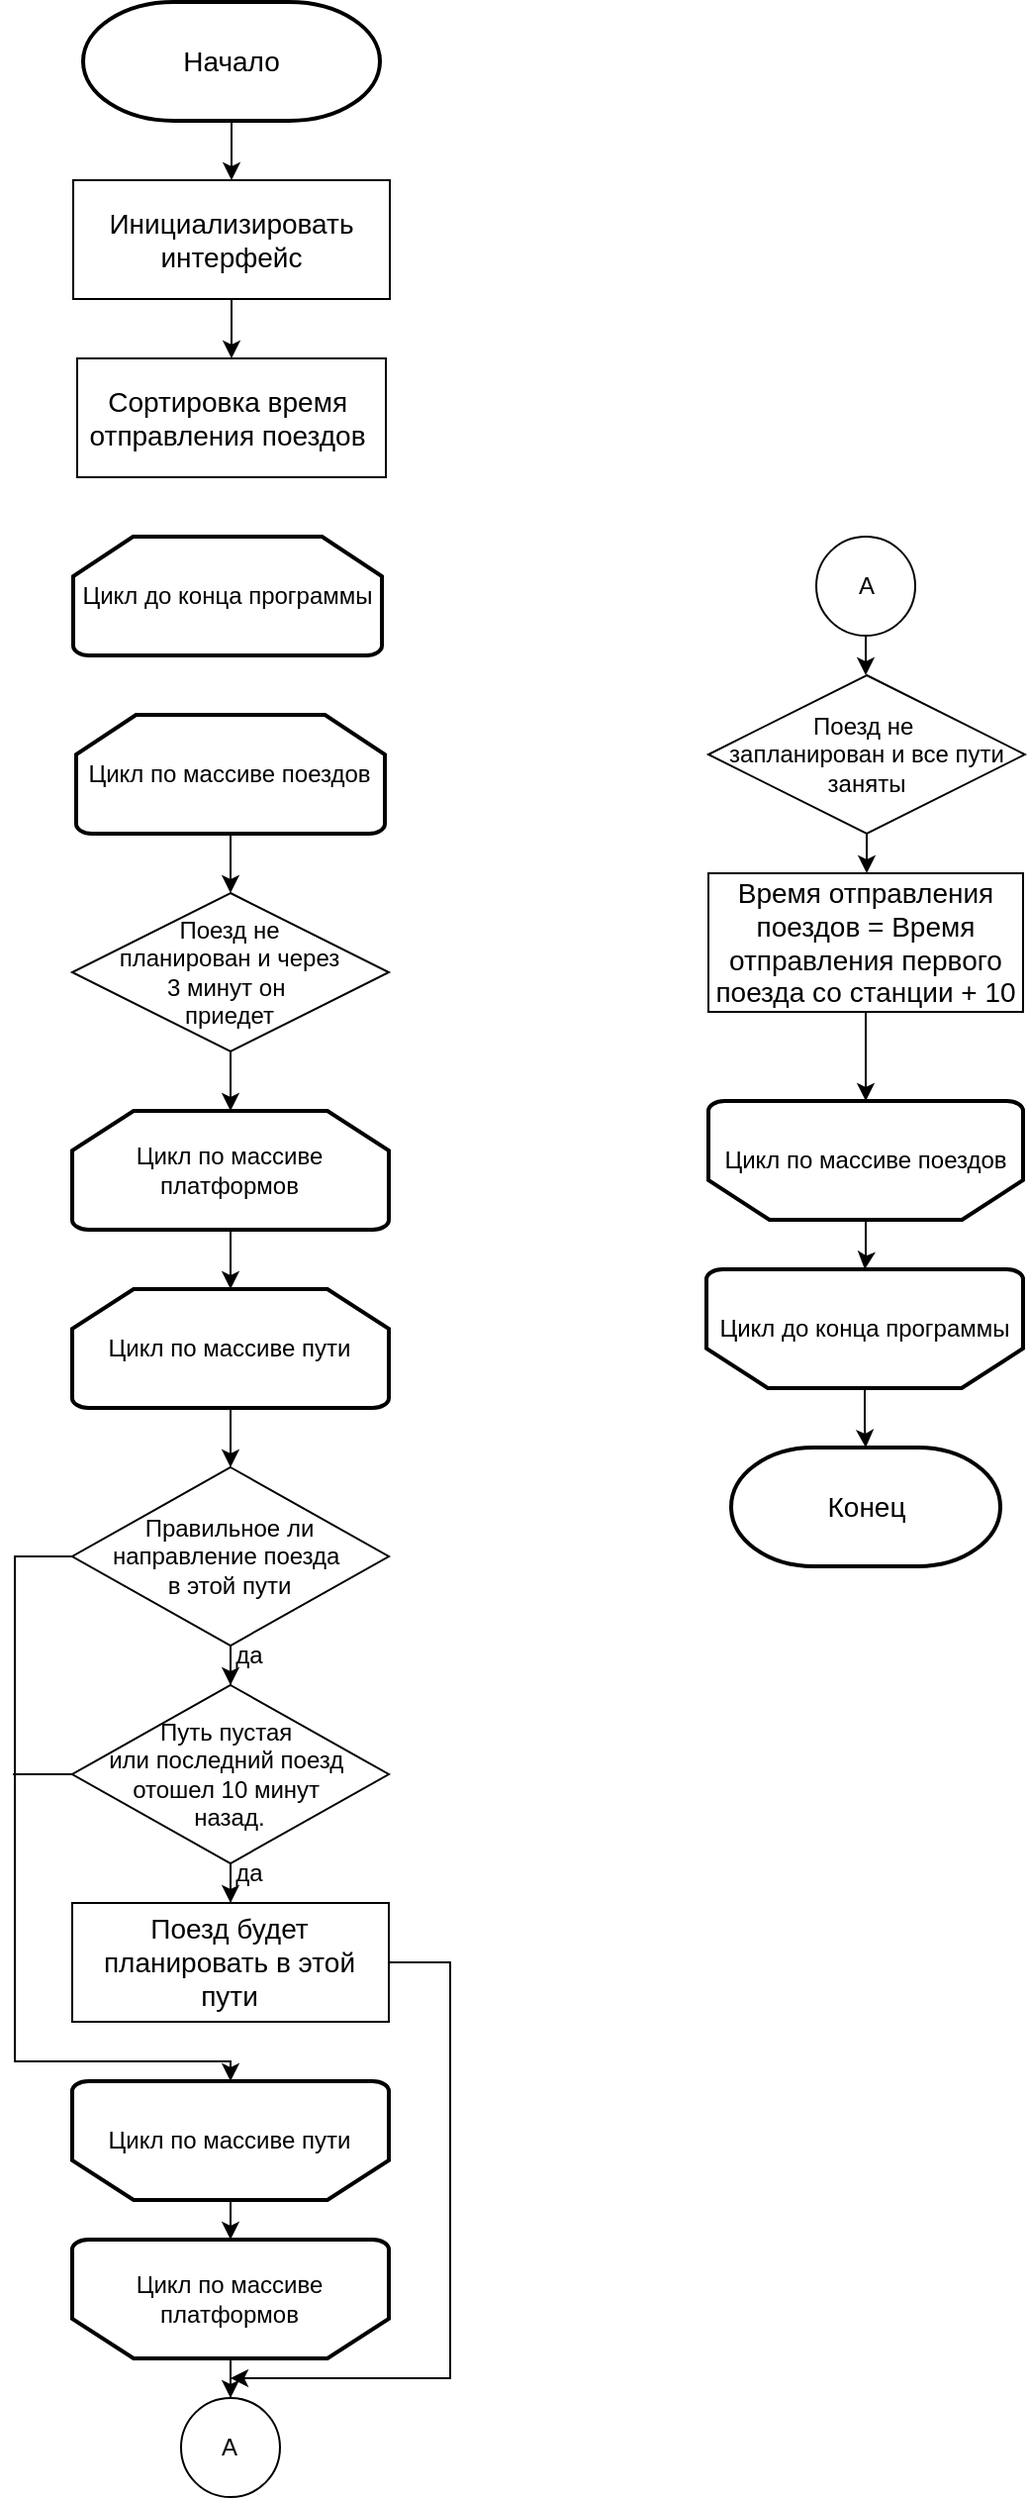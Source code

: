 <mxfile version="24.7.5">
  <diagram name="Trang-1" id="rMzL3UFabWsADVxy4FzP">
    <mxGraphModel dx="989" dy="582" grid="1" gridSize="10" guides="1" tooltips="1" connect="1" arrows="1" fold="1" page="1" pageScale="1" pageWidth="827" pageHeight="1169" math="0" shadow="0">
      <root>
        <mxCell id="0" />
        <mxCell id="1" parent="0" />
        <mxCell id="mrZXV3vkeE_eTy5VasnF-18" style="edgeStyle=orthogonalEdgeStyle;rounded=0;orthogonalLoop=1;jettySize=auto;html=1;entryX=0.5;entryY=0;entryDx=0;entryDy=0;" edge="1" parent="1" source="uBKHjGsXj6OErML4Wmsb-3" target="uBKHjGsXj6OErML4Wmsb-5">
          <mxGeometry relative="1" as="geometry" />
        </mxCell>
        <mxCell id="uBKHjGsXj6OErML4Wmsb-3" value="Начало" style="strokeWidth=2;html=1;shape=mxgraph.flowchart.terminator;whiteSpace=wrap;fontSize=14;" parent="1" vertex="1">
          <mxGeometry x="55" y="30" width="150" height="60" as="geometry" />
        </mxCell>
        <mxCell id="uBKHjGsXj6OErML4Wmsb-4" value="Конец" style="strokeWidth=2;html=1;shape=mxgraph.flowchart.terminator;whiteSpace=wrap;fontSize=14;" parent="1" vertex="1">
          <mxGeometry x="382.5" y="760" width="136" height="60" as="geometry" />
        </mxCell>
        <mxCell id="mrZXV3vkeE_eTy5VasnF-19" style="edgeStyle=orthogonalEdgeStyle;rounded=0;orthogonalLoop=1;jettySize=auto;html=1;entryX=0.5;entryY=0;entryDx=0;entryDy=0;" edge="1" parent="1" source="uBKHjGsXj6OErML4Wmsb-5" target="mrZXV3vkeE_eTy5VasnF-1">
          <mxGeometry relative="1" as="geometry" />
        </mxCell>
        <mxCell id="uBKHjGsXj6OErML4Wmsb-5" value="Инициализировать интерфейс" style="rounded=0;whiteSpace=wrap;html=1;fontSize=14;" parent="1" vertex="1">
          <mxGeometry x="50" y="120" width="160" height="60" as="geometry" />
        </mxCell>
        <mxCell id="mrZXV3vkeE_eTy5VasnF-47" style="edgeStyle=orthogonalEdgeStyle;rounded=0;orthogonalLoop=1;jettySize=auto;html=1;" edge="1" parent="1" source="uBKHjGsXj6OErML4Wmsb-9">
          <mxGeometry relative="1" as="geometry">
            <mxPoint x="129.49" y="1230" as="targetPoint" />
            <Array as="points">
              <mxPoint x="240.49" y="1020" />
              <mxPoint x="240.49" y="1230" />
            </Array>
          </mxGeometry>
        </mxCell>
        <mxCell id="uBKHjGsXj6OErML4Wmsb-9" value="&lt;font style=&quot;font-size: 14px;&quot;&gt;Поезд будет планировать в этой пути&lt;/font&gt;" style="rounded=0;whiteSpace=wrap;html=1;fontSize=14;" parent="1" vertex="1">
          <mxGeometry x="49.49" y="990" width="160" height="60" as="geometry" />
        </mxCell>
        <mxCell id="uBKHjGsXj6OErML4Wmsb-14" value="Поезд не&lt;div&gt;&amp;nbsp;планирован и&amp;nbsp;&lt;span style=&quot;background-color: initial;&quot;&gt;через&amp;nbsp;&lt;/span&gt;&lt;/div&gt;&lt;div&gt;3 минут&amp;nbsp;&lt;span style=&quot;background-color: initial;&quot;&gt;он&amp;nbsp;&lt;/span&gt;&lt;/div&gt;&lt;div&gt;&lt;span style=&quot;background-color: initial;&quot;&gt;приедет&lt;/span&gt;&lt;/div&gt;" style="rhombus;whiteSpace=wrap;html=1;" parent="1" vertex="1">
          <mxGeometry x="49.49" y="480" width="160" height="80" as="geometry" />
        </mxCell>
        <mxCell id="mrZXV3vkeE_eTy5VasnF-1" value="Сортировка время&amp;nbsp; отправления поездов&amp;nbsp;" style="rounded=0;whiteSpace=wrap;html=1;fontSize=14;" vertex="1" parent="1">
          <mxGeometry x="52" y="210" width="156" height="60" as="geometry" />
        </mxCell>
        <mxCell id="mrZXV3vkeE_eTy5VasnF-21" style="edgeStyle=orthogonalEdgeStyle;rounded=0;orthogonalLoop=1;jettySize=auto;html=1;entryX=0.5;entryY=0;entryDx=0;entryDy=0;" edge="1" parent="1" source="mrZXV3vkeE_eTy5VasnF-2" target="uBKHjGsXj6OErML4Wmsb-14">
          <mxGeometry relative="1" as="geometry" />
        </mxCell>
        <mxCell id="mrZXV3vkeE_eTy5VasnF-2" value="Цикл по массиве поездов" style="strokeWidth=2;html=1;shape=mxgraph.flowchart.loop_limit;whiteSpace=wrap;" vertex="1" parent="1">
          <mxGeometry x="51.49" y="390" width="156" height="60" as="geometry" />
        </mxCell>
        <mxCell id="mrZXV3vkeE_eTy5VasnF-32" style="edgeStyle=orthogonalEdgeStyle;rounded=0;orthogonalLoop=1;jettySize=auto;html=1;entryX=0.5;entryY=0;entryDx=0;entryDy=0;" edge="1" parent="1" source="mrZXV3vkeE_eTy5VasnF-5" target="uBKHjGsXj6OErML4Wmsb-9">
          <mxGeometry relative="1" as="geometry" />
        </mxCell>
        <mxCell id="mrZXV3vkeE_eTy5VasnF-5" value="Путь пустая&amp;nbsp;&lt;div&gt;или&amp;nbsp;&lt;span style=&quot;background-color: initial;&quot;&gt;последний поезд&amp;nbsp;&lt;/span&gt;&lt;/div&gt;&lt;div&gt;&lt;span style=&quot;background-color: initial;&quot;&gt;отошел&amp;nbsp;&lt;/span&gt;&lt;span style=&quot;background-color: initial;&quot;&gt;10&amp;nbsp;&lt;/span&gt;&lt;span style=&quot;background-color: initial;&quot;&gt;минут&amp;nbsp;&lt;/span&gt;&lt;/div&gt;&lt;div&gt;&lt;span style=&quot;background-color: initial;&quot;&gt;назад.&lt;/span&gt;&lt;/div&gt;" style="rhombus;whiteSpace=wrap;html=1;" vertex="1" parent="1">
          <mxGeometry x="49.49" y="880" width="160" height="90" as="geometry" />
        </mxCell>
        <mxCell id="mrZXV3vkeE_eTy5VasnF-6" value="Цикл по массиве платформов" style="strokeWidth=2;html=1;shape=mxgraph.flowchart.loop_limit;whiteSpace=wrap;" vertex="1" parent="1">
          <mxGeometry x="49.49" y="590" width="160" height="60" as="geometry" />
        </mxCell>
        <mxCell id="mrZXV3vkeE_eTy5VasnF-25" style="edgeStyle=orthogonalEdgeStyle;rounded=0;orthogonalLoop=1;jettySize=auto;html=1;entryX=0.5;entryY=0;entryDx=0;entryDy=0;" edge="1" parent="1" source="mrZXV3vkeE_eTy5VasnF-7" target="mrZXV3vkeE_eTy5VasnF-14">
          <mxGeometry relative="1" as="geometry" />
        </mxCell>
        <mxCell id="mrZXV3vkeE_eTy5VasnF-7" value="Цикл по массиве пути" style="strokeWidth=2;html=1;shape=mxgraph.flowchart.loop_limit;whiteSpace=wrap;" vertex="1" parent="1">
          <mxGeometry x="49.49" y="680" width="160" height="60" as="geometry" />
        </mxCell>
        <mxCell id="mrZXV3vkeE_eTy5VasnF-8" value="Цикл по массиве поездов" style="strokeWidth=2;html=1;shape=mxgraph.flowchart.loop_limit;whiteSpace=wrap;direction=west;" vertex="1" parent="1">
          <mxGeometry x="371" y="585" width="159" height="60" as="geometry" />
        </mxCell>
        <mxCell id="mrZXV3vkeE_eTy5VasnF-10" value="Цикл по массиве пути" style="strokeWidth=2;html=1;shape=mxgraph.flowchart.loop_limit;whiteSpace=wrap;direction=west;" vertex="1" parent="1">
          <mxGeometry x="49.49" y="1080" width="160" height="60" as="geometry" />
        </mxCell>
        <mxCell id="mrZXV3vkeE_eTy5VasnF-13" value="Время отправления поездов = Время отправления первого поезда со станции + 10" style="rounded=0;whiteSpace=wrap;html=1;fontSize=14;" vertex="1" parent="1">
          <mxGeometry x="371" y="470" width="159" height="70" as="geometry" />
        </mxCell>
        <mxCell id="mrZXV3vkeE_eTy5VasnF-26" style="edgeStyle=orthogonalEdgeStyle;rounded=0;orthogonalLoop=1;jettySize=auto;html=1;entryX=0.5;entryY=0;entryDx=0;entryDy=0;" edge="1" parent="1" source="mrZXV3vkeE_eTy5VasnF-14" target="mrZXV3vkeE_eTy5VasnF-5">
          <mxGeometry relative="1" as="geometry" />
        </mxCell>
        <mxCell id="mrZXV3vkeE_eTy5VasnF-46" style="edgeStyle=orthogonalEdgeStyle;rounded=0;orthogonalLoop=1;jettySize=auto;html=1;entryX=0.5;entryY=1;entryDx=0;entryDy=0;entryPerimeter=0;" edge="1" parent="1" source="mrZXV3vkeE_eTy5VasnF-14" target="mrZXV3vkeE_eTy5VasnF-10">
          <mxGeometry relative="1" as="geometry">
            <mxPoint x="19.49" y="1080" as="targetPoint" />
            <Array as="points">
              <mxPoint x="20.49" y="815" />
              <mxPoint x="20.49" y="1070" />
              <mxPoint x="129.49" y="1070" />
            </Array>
          </mxGeometry>
        </mxCell>
        <mxCell id="mrZXV3vkeE_eTy5VasnF-14" value="Правильное ли направление поезда&amp;nbsp;&lt;div&gt;в этой пути&lt;/div&gt;" style="rhombus;whiteSpace=wrap;html=1;" vertex="1" parent="1">
          <mxGeometry x="49.49" y="770" width="160" height="90" as="geometry" />
        </mxCell>
        <mxCell id="mrZXV3vkeE_eTy5VasnF-38" style="edgeStyle=orthogonalEdgeStyle;rounded=0;orthogonalLoop=1;jettySize=auto;html=1;entryX=0.5;entryY=0;entryDx=0;entryDy=0;" edge="1" parent="1" source="mrZXV3vkeE_eTy5VasnF-15" target="mrZXV3vkeE_eTy5VasnF-37">
          <mxGeometry relative="1" as="geometry" />
        </mxCell>
        <mxCell id="mrZXV3vkeE_eTy5VasnF-15" value="Цикл по массиве платформов" style="strokeWidth=2;html=1;shape=mxgraph.flowchart.loop_limit;whiteSpace=wrap;direction=west;" vertex="1" parent="1">
          <mxGeometry x="49.49" y="1160" width="160" height="60" as="geometry" />
        </mxCell>
        <mxCell id="mrZXV3vkeE_eTy5VasnF-41" style="edgeStyle=orthogonalEdgeStyle;rounded=0;orthogonalLoop=1;jettySize=auto;html=1;entryX=0.5;entryY=0;entryDx=0;entryDy=0;" edge="1" parent="1" source="mrZXV3vkeE_eTy5VasnF-17" target="mrZXV3vkeE_eTy5VasnF-13">
          <mxGeometry relative="1" as="geometry" />
        </mxCell>
        <mxCell id="mrZXV3vkeE_eTy5VasnF-17" value="Поезд не&amp;nbsp;&lt;div&gt;запланирован и все пути заняты&lt;br&gt;&lt;/div&gt;" style="rhombus;whiteSpace=wrap;html=1;" vertex="1" parent="1">
          <mxGeometry x="371" y="370" width="160" height="80" as="geometry" />
        </mxCell>
        <mxCell id="mrZXV3vkeE_eTy5VasnF-22" style="edgeStyle=orthogonalEdgeStyle;rounded=0;orthogonalLoop=1;jettySize=auto;html=1;entryX=0.5;entryY=0;entryDx=0;entryDy=0;entryPerimeter=0;" edge="1" parent="1" source="uBKHjGsXj6OErML4Wmsb-14" target="mrZXV3vkeE_eTy5VasnF-6">
          <mxGeometry relative="1" as="geometry" />
        </mxCell>
        <mxCell id="mrZXV3vkeE_eTy5VasnF-23" style="edgeStyle=orthogonalEdgeStyle;rounded=0;orthogonalLoop=1;jettySize=auto;html=1;entryX=0.5;entryY=0;entryDx=0;entryDy=0;entryPerimeter=0;" edge="1" parent="1" source="mrZXV3vkeE_eTy5VasnF-6" target="mrZXV3vkeE_eTy5VasnF-7">
          <mxGeometry relative="1" as="geometry" />
        </mxCell>
        <mxCell id="mrZXV3vkeE_eTy5VasnF-28" style="edgeStyle=orthogonalEdgeStyle;rounded=0;orthogonalLoop=1;jettySize=auto;html=1;entryX=0.5;entryY=1;entryDx=0;entryDy=0;entryPerimeter=0;" edge="1" parent="1" source="mrZXV3vkeE_eTy5VasnF-10" target="mrZXV3vkeE_eTy5VasnF-15">
          <mxGeometry relative="1" as="geometry" />
        </mxCell>
        <mxCell id="mrZXV3vkeE_eTy5VasnF-36" value="" style="endArrow=none;html=1;rounded=0;entryX=0;entryY=0.5;entryDx=0;entryDy=0;" edge="1" parent="1" target="mrZXV3vkeE_eTy5VasnF-5">
          <mxGeometry width="50" height="50" relative="1" as="geometry">
            <mxPoint x="19.49" y="925" as="sourcePoint" />
            <mxPoint x="169.49" y="1090" as="targetPoint" />
          </mxGeometry>
        </mxCell>
        <mxCell id="mrZXV3vkeE_eTy5VasnF-37" value="A" style="ellipse;whiteSpace=wrap;html=1;aspect=fixed;" vertex="1" parent="1">
          <mxGeometry x="104.49" y="1240" width="50" height="50" as="geometry" />
        </mxCell>
        <mxCell id="mrZXV3vkeE_eTy5VasnF-40" style="edgeStyle=orthogonalEdgeStyle;rounded=0;orthogonalLoop=1;jettySize=auto;html=1;entryX=0.5;entryY=0;entryDx=0;entryDy=0;" edge="1" parent="1" source="mrZXV3vkeE_eTy5VasnF-39" target="mrZXV3vkeE_eTy5VasnF-17">
          <mxGeometry relative="1" as="geometry" />
        </mxCell>
        <mxCell id="mrZXV3vkeE_eTy5VasnF-39" value="A" style="ellipse;whiteSpace=wrap;html=1;aspect=fixed;" vertex="1" parent="1">
          <mxGeometry x="425.5" y="300" width="50" height="50" as="geometry" />
        </mxCell>
        <mxCell id="mrZXV3vkeE_eTy5VasnF-42" style="edgeStyle=orthogonalEdgeStyle;rounded=0;orthogonalLoop=1;jettySize=auto;html=1;entryX=0.5;entryY=1;entryDx=0;entryDy=0;entryPerimeter=0;" edge="1" parent="1" source="mrZXV3vkeE_eTy5VasnF-13" target="mrZXV3vkeE_eTy5VasnF-8">
          <mxGeometry relative="1" as="geometry" />
        </mxCell>
        <mxCell id="mrZXV3vkeE_eTy5VasnF-44" value="да" style="text;html=1;align=center;verticalAlign=middle;whiteSpace=wrap;rounded=0;" vertex="1" parent="1">
          <mxGeometry x="109.49" y="850" width="60" height="30" as="geometry" />
        </mxCell>
        <mxCell id="mrZXV3vkeE_eTy5VasnF-45" value="да" style="text;html=1;align=center;verticalAlign=middle;whiteSpace=wrap;rounded=0;" vertex="1" parent="1">
          <mxGeometry x="109.49" y="960" width="60" height="30" as="geometry" />
        </mxCell>
        <mxCell id="mrZXV3vkeE_eTy5VasnF-48" value="Цикл до конц&lt;span style=&quot;color: rgba(0, 0, 0, 0); font-family: monospace; font-size: 0px; text-align: start; text-wrap: nowrap;&quot;&gt;%3CmxGraphModel%3E%3Croot%3E%3CmxCell%20id%3D%220%22%2F%3E%3CmxCell%20id%3D%221%22%20parent%3D%220%22%2F%3E%3CmxCell%20id%3D%222%22%20value%3D%22%D0%A6%D0%B8%D0%BA%D0%BB%20%D0%BF%D0%BE%20%D0%BC%D0%B0%D1%81%D1%81%D0%B8%D0%B2%D0%B5%20%D0%BF%D0%BE%D0%B5%D0%B7%D0%B4%D0%BE%D0%B2%22%20style%3D%22strokeWidth%3D2%3Bhtml%3D1%3Bshape%3Dmxgraph.flowchart.loop_limit%3BwhiteSpace%3Dwrap%3B%22%20vertex%3D%221%22%20parent%3D%221%22%3E%3CmxGeometry%20x%3D%2251.49%22%20y%3D%22420%22%20width%3D%22156%22%20height%3D%2260%22%20as%3D%22geometry%22%2F%3E%3C%2FmxCell%3E%3C%2Froot%3E%3C%2FmxGraphModel%3E&lt;/span&gt;а программы" style="strokeWidth=2;html=1;shape=mxgraph.flowchart.loop_limit;whiteSpace=wrap;" vertex="1" parent="1">
          <mxGeometry x="50" y="300" width="156" height="60" as="geometry" />
        </mxCell>
        <mxCell id="mrZXV3vkeE_eTy5VasnF-52" style="edgeStyle=orthogonalEdgeStyle;rounded=0;orthogonalLoop=1;jettySize=auto;html=1;entryX=0.5;entryY=0;entryDx=0;entryDy=0;entryPerimeter=0;" edge="1" parent="1" source="mrZXV3vkeE_eTy5VasnF-49" target="uBKHjGsXj6OErML4Wmsb-4">
          <mxGeometry relative="1" as="geometry">
            <mxPoint x="450" y="750" as="targetPoint" />
          </mxGeometry>
        </mxCell>
        <mxCell id="mrZXV3vkeE_eTy5VasnF-49" value="Цикл до конц&lt;span style=&quot;color: rgba(0, 0, 0, 0); font-family: monospace; font-size: 0px; text-align: start; text-wrap: nowrap;&quot;&gt;%3CmxGraphModel%3E%3Croot%3E%3CmxCell%20id%3D%220%22%2F%3E%3CmxCell%20id%3D%221%22%20parent%3D%220%22%2F%3E%3CmxCell%20id%3D%222%22%20value%3D%22%D0%A6%D0%B8%D0%BA%D0%BB%20%D0%BF%D0%BE%20%D0%BC%D0%B0%D1%81%D1%81%D0%B8%D0%B2%D0%B5%20%D0%BF%D0%BE%D0%B5%D0%B7%D0%B4%D0%BE%D0%B2%22%20style%3D%22strokeWidth%3D2%3Bhtml%3D1%3Bshape%3Dmxgraph.flowchart.loop_limit%3BwhiteSpace%3Dwrap%3B%22%20vertex%3D%221%22%20parent%3D%221%22%3E%3CmxGeometry%20x%3D%2251.49%22%20y%3D%22420%22%20width%3D%22156%22%20height%3D%2260%22%20as%3D%22geometry%22%2F%3E%3C%2FmxCell%3E%3C%2Froot%3E%3C%2FmxGraphModel%3E&lt;/span&gt;а программы" style="strokeWidth=2;html=1;shape=mxgraph.flowchart.loop_limit;whiteSpace=wrap;direction=west;" vertex="1" parent="1">
          <mxGeometry x="370" y="670" width="160" height="60" as="geometry" />
        </mxCell>
        <mxCell id="mrZXV3vkeE_eTy5VasnF-51" style="edgeStyle=orthogonalEdgeStyle;rounded=0;orthogonalLoop=1;jettySize=auto;html=1;entryX=0.5;entryY=1;entryDx=0;entryDy=0;entryPerimeter=0;" edge="1" parent="1" source="mrZXV3vkeE_eTy5VasnF-8" target="mrZXV3vkeE_eTy5VasnF-49">
          <mxGeometry relative="1" as="geometry" />
        </mxCell>
      </root>
    </mxGraphModel>
  </diagram>
</mxfile>
